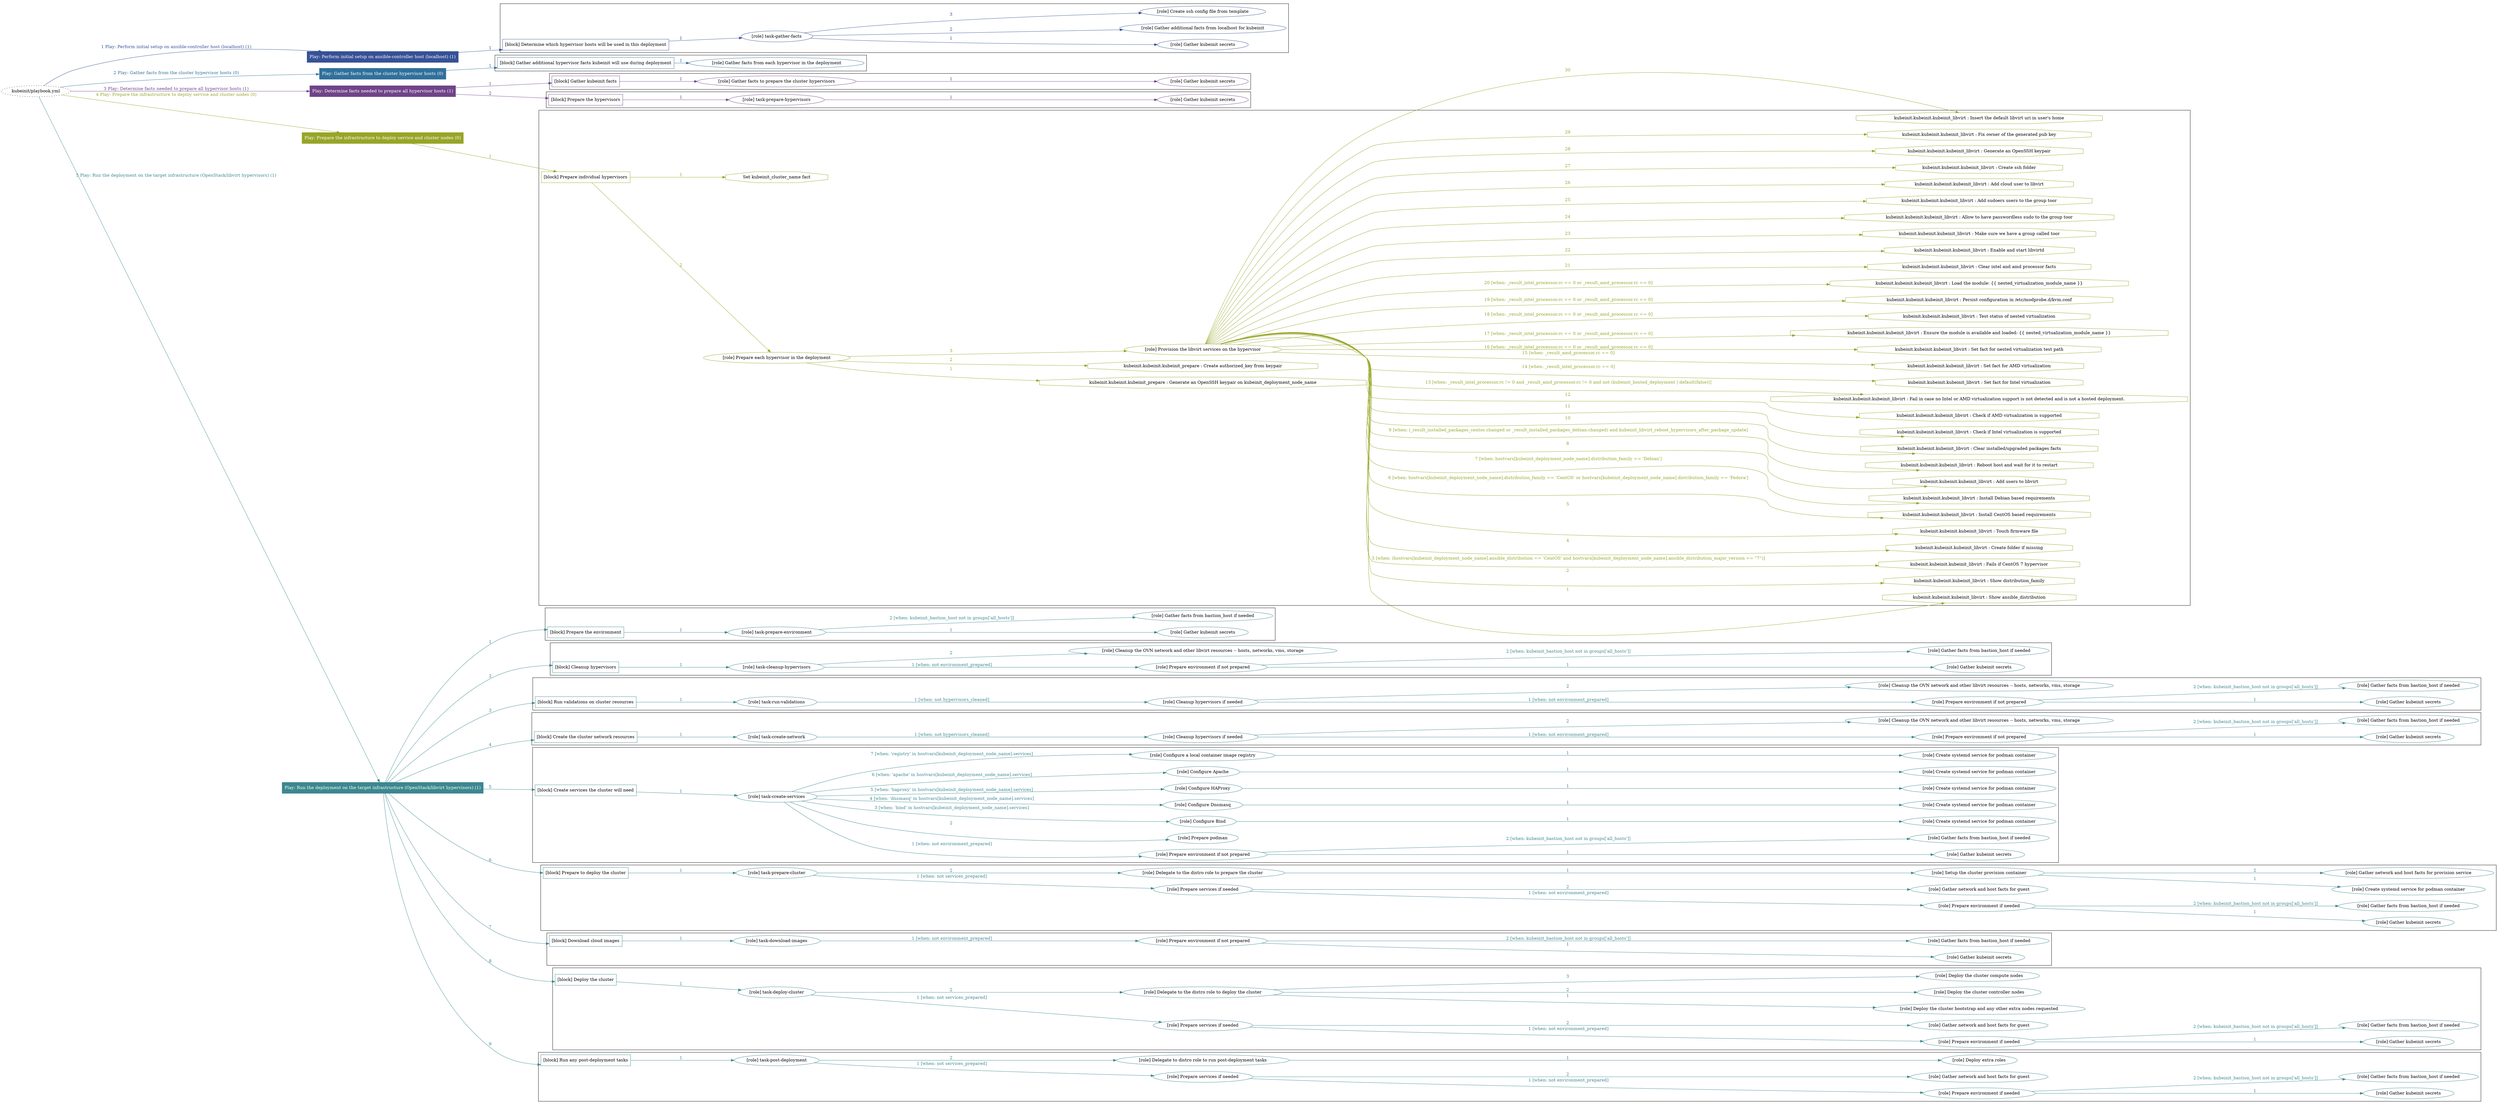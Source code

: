 digraph {
	graph [concentrate=true ordering=in rankdir=LR ratio=fill]
	edge [esep=5 sep=10]
	"kubeinit/playbook.yml" [URL="/home/runner/work/kubeinit/kubeinit/kubeinit/playbook.yml" id=playbook_717e304d style=dotted]
	"kubeinit/playbook.yml" -> play_77ba0eb3 [label="1 Play: Perform initial setup on ansible-controller host (localhost) (1)" color="#365196" fontcolor="#365196" id=edge_play_77ba0eb3 labeltooltip="1 Play: Perform initial setup on ansible-controller host (localhost) (1)" tooltip="1 Play: Perform initial setup on ansible-controller host (localhost) (1)"]
	subgraph "Play: Perform initial setup on ansible-controller host (localhost) (1)" {
		play_77ba0eb3 [label="Play: Perform initial setup on ansible-controller host (localhost) (1)" URL="/home/runner/work/kubeinit/kubeinit/kubeinit/playbook.yml" color="#365196" fontcolor="#ffffff" id=play_77ba0eb3 shape=box style=filled tooltip=localhost]
		play_77ba0eb3 -> block_b3d35eab [label=1 color="#365196" fontcolor="#365196" id=edge_block_b3d35eab labeltooltip=1 tooltip=1]
		subgraph cluster_block_b3d35eab {
			block_b3d35eab [label="[block] Determine which hypervisor hosts will be used in this deployment" URL="/home/runner/work/kubeinit/kubeinit/kubeinit/playbook.yml" color="#365196" id=block_b3d35eab labeltooltip="Determine which hypervisor hosts will be used in this deployment" shape=box tooltip="Determine which hypervisor hosts will be used in this deployment"]
			block_b3d35eab -> role_97e700ca [label="1 " color="#365196" fontcolor="#365196" id=edge_role_97e700ca labeltooltip="1 " tooltip="1 "]
			subgraph "task-gather-facts" {
				role_97e700ca [label="[role] task-gather-facts" URL="/home/runner/work/kubeinit/kubeinit/kubeinit/playbook.yml" color="#365196" id=role_97e700ca tooltip="task-gather-facts"]
				role_97e700ca -> role_704648b7 [label="1 " color="#365196" fontcolor="#365196" id=edge_role_704648b7 labeltooltip="1 " tooltip="1 "]
				subgraph "Gather kubeinit secrets" {
					role_704648b7 [label="[role] Gather kubeinit secrets" URL="/home/runner/.ansible/collections/ansible_collections/kubeinit/kubeinit/roles/kubeinit_prepare/tasks/build_hypervisors_group.yml" color="#365196" id=role_704648b7 tooltip="Gather kubeinit secrets"]
				}
				role_97e700ca -> role_21a1e16c [label="2 " color="#365196" fontcolor="#365196" id=edge_role_21a1e16c labeltooltip="2 " tooltip="2 "]
				subgraph "Gather additional facts from localhost for kubeinit" {
					role_21a1e16c [label="[role] Gather additional facts from localhost for kubeinit" URL="/home/runner/.ansible/collections/ansible_collections/kubeinit/kubeinit/roles/kubeinit_prepare/tasks/build_hypervisors_group.yml" color="#365196" id=role_21a1e16c tooltip="Gather additional facts from localhost for kubeinit"]
				}
				role_97e700ca -> role_c9d9c0ea [label="3 " color="#365196" fontcolor="#365196" id=edge_role_c9d9c0ea labeltooltip="3 " tooltip="3 "]
				subgraph "Create ssh config file from template" {
					role_c9d9c0ea [label="[role] Create ssh config file from template" URL="/home/runner/.ansible/collections/ansible_collections/kubeinit/kubeinit/roles/kubeinit_prepare/tasks/build_hypervisors_group.yml" color="#365196" id=role_c9d9c0ea tooltip="Create ssh config file from template"]
				}
			}
		}
	}
	"kubeinit/playbook.yml" -> play_b902119a [label="2 Play: Gather facts from the cluster hypervisor hosts (0)" color="#30709c" fontcolor="#30709c" id=edge_play_b902119a labeltooltip="2 Play: Gather facts from the cluster hypervisor hosts (0)" tooltip="2 Play: Gather facts from the cluster hypervisor hosts (0)"]
	subgraph "Play: Gather facts from the cluster hypervisor hosts (0)" {
		play_b902119a [label="Play: Gather facts from the cluster hypervisor hosts (0)" URL="/home/runner/work/kubeinit/kubeinit/kubeinit/playbook.yml" color="#30709c" fontcolor="#ffffff" id=play_b902119a shape=box style=filled tooltip="Play: Gather facts from the cluster hypervisor hosts (0)"]
		play_b902119a -> block_6502b94f [label=1 color="#30709c" fontcolor="#30709c" id=edge_block_6502b94f labeltooltip=1 tooltip=1]
		subgraph cluster_block_6502b94f {
			block_6502b94f [label="[block] Gather additional hypervisor facts kubeinit will use during deployment" URL="/home/runner/work/kubeinit/kubeinit/kubeinit/playbook.yml" color="#30709c" id=block_6502b94f labeltooltip="Gather additional hypervisor facts kubeinit will use during deployment" shape=box tooltip="Gather additional hypervisor facts kubeinit will use during deployment"]
			block_6502b94f -> role_cb4d4a22 [label="1 " color="#30709c" fontcolor="#30709c" id=edge_role_cb4d4a22 labeltooltip="1 " tooltip="1 "]
			subgraph "Gather facts from each hypervisor in the deployment" {
				role_cb4d4a22 [label="[role] Gather facts from each hypervisor in the deployment" URL="/home/runner/work/kubeinit/kubeinit/kubeinit/playbook.yml" color="#30709c" id=role_cb4d4a22 tooltip="Gather facts from each hypervisor in the deployment"]
			}
		}
	}
	"kubeinit/playbook.yml" -> play_5ce70be2 [label="3 Play: Determine facts needed to prepare all hypervisor hosts (1)" color="#704389" fontcolor="#704389" id=edge_play_5ce70be2 labeltooltip="3 Play: Determine facts needed to prepare all hypervisor hosts (1)" tooltip="3 Play: Determine facts needed to prepare all hypervisor hosts (1)"]
	subgraph "Play: Determine facts needed to prepare all hypervisor hosts (1)" {
		play_5ce70be2 [label="Play: Determine facts needed to prepare all hypervisor hosts (1)" URL="/home/runner/work/kubeinit/kubeinit/kubeinit/playbook.yml" color="#704389" fontcolor="#ffffff" id=play_5ce70be2 shape=box style=filled tooltip=localhost]
		play_5ce70be2 -> block_e21d1f26 [label=1 color="#704389" fontcolor="#704389" id=edge_block_e21d1f26 labeltooltip=1 tooltip=1]
		subgraph cluster_block_e21d1f26 {
			block_e21d1f26 [label="[block] Gather kubeinit facts" URL="/home/runner/work/kubeinit/kubeinit/kubeinit/playbook.yml" color="#704389" id=block_e21d1f26 labeltooltip="Gather kubeinit facts" shape=box tooltip="Gather kubeinit facts"]
			block_e21d1f26 -> role_234bb3b5 [label="1 " color="#704389" fontcolor="#704389" id=edge_role_234bb3b5 labeltooltip="1 " tooltip="1 "]
			subgraph "Gather facts to prepare the cluster hypervisors" {
				role_234bb3b5 [label="[role] Gather facts to prepare the cluster hypervisors" URL="/home/runner/work/kubeinit/kubeinit/kubeinit/playbook.yml" color="#704389" id=role_234bb3b5 tooltip="Gather facts to prepare the cluster hypervisors"]
				role_234bb3b5 -> role_4775a06f [label="1 " color="#704389" fontcolor="#704389" id=edge_role_4775a06f labeltooltip="1 " tooltip="1 "]
				subgraph "Gather kubeinit secrets" {
					role_4775a06f [label="[role] Gather kubeinit secrets" URL="/home/runner/.ansible/collections/ansible_collections/kubeinit/kubeinit/roles/kubeinit_prepare/tasks/gather_kubeinit_facts.yml" color="#704389" id=role_4775a06f tooltip="Gather kubeinit secrets"]
				}
			}
		}
		play_5ce70be2 -> block_7e83c64f [label=2 color="#704389" fontcolor="#704389" id=edge_block_7e83c64f labeltooltip=2 tooltip=2]
		subgraph cluster_block_7e83c64f {
			block_7e83c64f [label="[block] Prepare the hypervisors" URL="/home/runner/work/kubeinit/kubeinit/kubeinit/playbook.yml" color="#704389" id=block_7e83c64f labeltooltip="Prepare the hypervisors" shape=box tooltip="Prepare the hypervisors"]
			block_7e83c64f -> role_03e682ec [label="1 " color="#704389" fontcolor="#704389" id=edge_role_03e682ec labeltooltip="1 " tooltip="1 "]
			subgraph "task-prepare-hypervisors" {
				role_03e682ec [label="[role] task-prepare-hypervisors" URL="/home/runner/work/kubeinit/kubeinit/kubeinit/playbook.yml" color="#704389" id=role_03e682ec tooltip="task-prepare-hypervisors"]
				role_03e682ec -> role_c89d3cfe [label="1 " color="#704389" fontcolor="#704389" id=edge_role_c89d3cfe labeltooltip="1 " tooltip="1 "]
				subgraph "Gather kubeinit secrets" {
					role_c89d3cfe [label="[role] Gather kubeinit secrets" URL="/home/runner/.ansible/collections/ansible_collections/kubeinit/kubeinit/roles/kubeinit_prepare/tasks/gather_kubeinit_facts.yml" color="#704389" id=role_c89d3cfe tooltip="Gather kubeinit secrets"]
				}
			}
		}
	}
	"kubeinit/playbook.yml" -> play_5f48cf0c [label="4 Play: Prepare the infrastructure to deploy service and cluster nodes (0)" color="#97a527" fontcolor="#97a527" id=edge_play_5f48cf0c labeltooltip="4 Play: Prepare the infrastructure to deploy service and cluster nodes (0)" tooltip="4 Play: Prepare the infrastructure to deploy service and cluster nodes (0)"]
	subgraph "Play: Prepare the infrastructure to deploy service and cluster nodes (0)" {
		play_5f48cf0c [label="Play: Prepare the infrastructure to deploy service and cluster nodes (0)" URL="/home/runner/work/kubeinit/kubeinit/kubeinit/playbook.yml" color="#97a527" fontcolor="#ffffff" id=play_5f48cf0c shape=box style=filled tooltip="Play: Prepare the infrastructure to deploy service and cluster nodes (0)"]
		play_5f48cf0c -> block_f19c3ef5 [label=1 color="#97a527" fontcolor="#97a527" id=edge_block_f19c3ef5 labeltooltip=1 tooltip=1]
		subgraph cluster_block_f19c3ef5 {
			block_f19c3ef5 [label="[block] Prepare individual hypervisors" URL="/home/runner/work/kubeinit/kubeinit/kubeinit/playbook.yml" color="#97a527" id=block_f19c3ef5 labeltooltip="Prepare individual hypervisors" shape=box tooltip="Prepare individual hypervisors"]
			block_f19c3ef5 -> role_709d01b0 [label="2 " color="#97a527" fontcolor="#97a527" id=edge_role_709d01b0 labeltooltip="2 " tooltip="2 "]
			subgraph "Prepare each hypervisor in the deployment" {
				role_709d01b0 [label="[role] Prepare each hypervisor in the deployment" URL="/home/runner/work/kubeinit/kubeinit/kubeinit/playbook.yml" color="#97a527" id=role_709d01b0 tooltip="Prepare each hypervisor in the deployment"]
				task_6a0dc3e2 [label="kubeinit.kubeinit.kubeinit_prepare : Generate an OpenSSH keypair on kubeinit_deployment_node_name" URL="/home/runner/.ansible/collections/ansible_collections/kubeinit/kubeinit/roles/kubeinit_prepare/tasks/prepare_hypervisor.yml" color="#97a527" id=task_6a0dc3e2 shape=octagon tooltip="kubeinit.kubeinit.kubeinit_prepare : Generate an OpenSSH keypair on kubeinit_deployment_node_name"]
				role_709d01b0 -> task_6a0dc3e2 [label="1 " color="#97a527" fontcolor="#97a527" id=edge_task_6a0dc3e2 labeltooltip="1 " tooltip="1 "]
				task_4a365574 [label="kubeinit.kubeinit.kubeinit_prepare : Create authorized_key from keypair" URL="/home/runner/.ansible/collections/ansible_collections/kubeinit/kubeinit/roles/kubeinit_prepare/tasks/prepare_hypervisor.yml" color="#97a527" id=task_4a365574 shape=octagon tooltip="kubeinit.kubeinit.kubeinit_prepare : Create authorized_key from keypair"]
				role_709d01b0 -> task_4a365574 [label="2 " color="#97a527" fontcolor="#97a527" id=edge_task_4a365574 labeltooltip="2 " tooltip="2 "]
				role_709d01b0 -> role_2be415b3 [label="3 " color="#97a527" fontcolor="#97a527" id=edge_role_2be415b3 labeltooltip="3 " tooltip="3 "]
				subgraph "Provision the libvirt services on the hypervisor" {
					role_2be415b3 [label="[role] Provision the libvirt services on the hypervisor" URL="/home/runner/.ansible/collections/ansible_collections/kubeinit/kubeinit/roles/kubeinit_prepare/tasks/prepare_hypervisor.yml" color="#97a527" id=role_2be415b3 tooltip="Provision the libvirt services on the hypervisor"]
					task_ecef23b5 [label="kubeinit.kubeinit.kubeinit_libvirt : Show ansible_distribution" URL="/home/runner/.ansible/collections/ansible_collections/kubeinit/kubeinit/roles/kubeinit_libvirt/tasks/main.yml" color="#97a527" id=task_ecef23b5 shape=octagon tooltip="kubeinit.kubeinit.kubeinit_libvirt : Show ansible_distribution"]
					role_2be415b3 -> task_ecef23b5 [label="1 " color="#97a527" fontcolor="#97a527" id=edge_task_ecef23b5 labeltooltip="1 " tooltip="1 "]
					task_46bbc44d [label="kubeinit.kubeinit.kubeinit_libvirt : Show distribution_family" URL="/home/runner/.ansible/collections/ansible_collections/kubeinit/kubeinit/roles/kubeinit_libvirt/tasks/main.yml" color="#97a527" id=task_46bbc44d shape=octagon tooltip="kubeinit.kubeinit.kubeinit_libvirt : Show distribution_family"]
					role_2be415b3 -> task_46bbc44d [label="2 " color="#97a527" fontcolor="#97a527" id=edge_task_46bbc44d labeltooltip="2 " tooltip="2 "]
					task_775476a2 [label="kubeinit.kubeinit.kubeinit_libvirt : Fails if CentOS 7 hypervisor" URL="/home/runner/.ansible/collections/ansible_collections/kubeinit/kubeinit/roles/kubeinit_libvirt/tasks/main.yml" color="#97a527" id=task_775476a2 shape=octagon tooltip="kubeinit.kubeinit.kubeinit_libvirt : Fails if CentOS 7 hypervisor"]
					role_2be415b3 -> task_775476a2 [label="3 [when: (hostvars[kubeinit_deployment_node_name].ansible_distribution == 'CentOS' and hostvars[kubeinit_deployment_node_name].ansible_distribution_major_version == \"7\")]" color="#97a527" fontcolor="#97a527" id=edge_task_775476a2 labeltooltip="3 [when: (hostvars[kubeinit_deployment_node_name].ansible_distribution == 'CentOS' and hostvars[kubeinit_deployment_node_name].ansible_distribution_major_version == \"7\")]" tooltip="3 [when: (hostvars[kubeinit_deployment_node_name].ansible_distribution == 'CentOS' and hostvars[kubeinit_deployment_node_name].ansible_distribution_major_version == \"7\")]"]
					task_c710ad4c [label="kubeinit.kubeinit.kubeinit_libvirt : Create folder if missing" URL="/home/runner/.ansible/collections/ansible_collections/kubeinit/kubeinit/roles/kubeinit_libvirt/tasks/main.yml" color="#97a527" id=task_c710ad4c shape=octagon tooltip="kubeinit.kubeinit.kubeinit_libvirt : Create folder if missing"]
					role_2be415b3 -> task_c710ad4c [label="4 " color="#97a527" fontcolor="#97a527" id=edge_task_c710ad4c labeltooltip="4 " tooltip="4 "]
					task_89943889 [label="kubeinit.kubeinit.kubeinit_libvirt : Touch firmware file" URL="/home/runner/.ansible/collections/ansible_collections/kubeinit/kubeinit/roles/kubeinit_libvirt/tasks/main.yml" color="#97a527" id=task_89943889 shape=octagon tooltip="kubeinit.kubeinit.kubeinit_libvirt : Touch firmware file"]
					role_2be415b3 -> task_89943889 [label="5 " color="#97a527" fontcolor="#97a527" id=edge_task_89943889 labeltooltip="5 " tooltip="5 "]
					task_82f70c06 [label="kubeinit.kubeinit.kubeinit_libvirt : Install CentOS based requirements" URL="/home/runner/.ansible/collections/ansible_collections/kubeinit/kubeinit/roles/kubeinit_libvirt/tasks/main.yml" color="#97a527" id=task_82f70c06 shape=octagon tooltip="kubeinit.kubeinit.kubeinit_libvirt : Install CentOS based requirements"]
					role_2be415b3 -> task_82f70c06 [label="6 [when: hostvars[kubeinit_deployment_node_name].distribution_family == 'CentOS' or hostvars[kubeinit_deployment_node_name].distribution_family == 'Fedora']" color="#97a527" fontcolor="#97a527" id=edge_task_82f70c06 labeltooltip="6 [when: hostvars[kubeinit_deployment_node_name].distribution_family == 'CentOS' or hostvars[kubeinit_deployment_node_name].distribution_family == 'Fedora']" tooltip="6 [when: hostvars[kubeinit_deployment_node_name].distribution_family == 'CentOS' or hostvars[kubeinit_deployment_node_name].distribution_family == 'Fedora']"]
					task_0471c062 [label="kubeinit.kubeinit.kubeinit_libvirt : Install Debian based requirements" URL="/home/runner/.ansible/collections/ansible_collections/kubeinit/kubeinit/roles/kubeinit_libvirt/tasks/main.yml" color="#97a527" id=task_0471c062 shape=octagon tooltip="kubeinit.kubeinit.kubeinit_libvirt : Install Debian based requirements"]
					role_2be415b3 -> task_0471c062 [label="7 [when: hostvars[kubeinit_deployment_node_name].distribution_family == 'Debian']" color="#97a527" fontcolor="#97a527" id=edge_task_0471c062 labeltooltip="7 [when: hostvars[kubeinit_deployment_node_name].distribution_family == 'Debian']" tooltip="7 [when: hostvars[kubeinit_deployment_node_name].distribution_family == 'Debian']"]
					task_064b899b [label="kubeinit.kubeinit.kubeinit_libvirt : Add users to libvirt" URL="/home/runner/.ansible/collections/ansible_collections/kubeinit/kubeinit/roles/kubeinit_libvirt/tasks/main.yml" color="#97a527" id=task_064b899b shape=octagon tooltip="kubeinit.kubeinit.kubeinit_libvirt : Add users to libvirt"]
					role_2be415b3 -> task_064b899b [label="8 " color="#97a527" fontcolor="#97a527" id=edge_task_064b899b labeltooltip="8 " tooltip="8 "]
					task_40ea8405 [label="kubeinit.kubeinit.kubeinit_libvirt : Reboot host and wait for it to restart" URL="/home/runner/.ansible/collections/ansible_collections/kubeinit/kubeinit/roles/kubeinit_libvirt/tasks/main.yml" color="#97a527" id=task_40ea8405 shape=octagon tooltip="kubeinit.kubeinit.kubeinit_libvirt : Reboot host and wait for it to restart"]
					role_2be415b3 -> task_40ea8405 [label="9 [when: (_result_installed_packages_centos.changed or _result_installed_packages_debian.changed) and kubeinit_libvirt_reboot_hypervisors_after_package_update]" color="#97a527" fontcolor="#97a527" id=edge_task_40ea8405 labeltooltip="9 [when: (_result_installed_packages_centos.changed or _result_installed_packages_debian.changed) and kubeinit_libvirt_reboot_hypervisors_after_package_update]" tooltip="9 [when: (_result_installed_packages_centos.changed or _result_installed_packages_debian.changed) and kubeinit_libvirt_reboot_hypervisors_after_package_update]"]
					task_7dd552c6 [label="kubeinit.kubeinit.kubeinit_libvirt : Clear installed/upgraded packages facts" URL="/home/runner/.ansible/collections/ansible_collections/kubeinit/kubeinit/roles/kubeinit_libvirt/tasks/main.yml" color="#97a527" id=task_7dd552c6 shape=octagon tooltip="kubeinit.kubeinit.kubeinit_libvirt : Clear installed/upgraded packages facts"]
					role_2be415b3 -> task_7dd552c6 [label="10 " color="#97a527" fontcolor="#97a527" id=edge_task_7dd552c6 labeltooltip="10 " tooltip="10 "]
					task_97c665fc [label="kubeinit.kubeinit.kubeinit_libvirt : Check if Intel virtualization is supported" URL="/home/runner/.ansible/collections/ansible_collections/kubeinit/kubeinit/roles/kubeinit_libvirt/tasks/main.yml" color="#97a527" id=task_97c665fc shape=octagon tooltip="kubeinit.kubeinit.kubeinit_libvirt : Check if Intel virtualization is supported"]
					role_2be415b3 -> task_97c665fc [label="11 " color="#97a527" fontcolor="#97a527" id=edge_task_97c665fc labeltooltip="11 " tooltip="11 "]
					task_eada5f45 [label="kubeinit.kubeinit.kubeinit_libvirt : Check if AMD virtualization is supported" URL="/home/runner/.ansible/collections/ansible_collections/kubeinit/kubeinit/roles/kubeinit_libvirt/tasks/main.yml" color="#97a527" id=task_eada5f45 shape=octagon tooltip="kubeinit.kubeinit.kubeinit_libvirt : Check if AMD virtualization is supported"]
					role_2be415b3 -> task_eada5f45 [label="12 " color="#97a527" fontcolor="#97a527" id=edge_task_eada5f45 labeltooltip="12 " tooltip="12 "]
					task_e8049a99 [label="kubeinit.kubeinit.kubeinit_libvirt : Fail in case no Intel or AMD virtualization support is not detected and is not a hosted deployment." URL="/home/runner/.ansible/collections/ansible_collections/kubeinit/kubeinit/roles/kubeinit_libvirt/tasks/main.yml" color="#97a527" id=task_e8049a99 shape=octagon tooltip="kubeinit.kubeinit.kubeinit_libvirt : Fail in case no Intel or AMD virtualization support is not detected and is not a hosted deployment."]
					role_2be415b3 -> task_e8049a99 [label="13 [when: _result_intel_processor.rc != 0 and _result_amd_processor.rc != 0 and not (kubeinit_hosted_deployment | default(false))]" color="#97a527" fontcolor="#97a527" id=edge_task_e8049a99 labeltooltip="13 [when: _result_intel_processor.rc != 0 and _result_amd_processor.rc != 0 and not (kubeinit_hosted_deployment | default(false))]" tooltip="13 [when: _result_intel_processor.rc != 0 and _result_amd_processor.rc != 0 and not (kubeinit_hosted_deployment | default(false))]"]
					task_acd40098 [label="kubeinit.kubeinit.kubeinit_libvirt : Set fact for Intel virtualization" URL="/home/runner/.ansible/collections/ansible_collections/kubeinit/kubeinit/roles/kubeinit_libvirt/tasks/main.yml" color="#97a527" id=task_acd40098 shape=octagon tooltip="kubeinit.kubeinit.kubeinit_libvirt : Set fact for Intel virtualization"]
					role_2be415b3 -> task_acd40098 [label="14 [when: _result_intel_processor.rc == 0]" color="#97a527" fontcolor="#97a527" id=edge_task_acd40098 labeltooltip="14 [when: _result_intel_processor.rc == 0]" tooltip="14 [when: _result_intel_processor.rc == 0]"]
					task_1da020d5 [label="kubeinit.kubeinit.kubeinit_libvirt : Set fact for AMD virtualization" URL="/home/runner/.ansible/collections/ansible_collections/kubeinit/kubeinit/roles/kubeinit_libvirt/tasks/main.yml" color="#97a527" id=task_1da020d5 shape=octagon tooltip="kubeinit.kubeinit.kubeinit_libvirt : Set fact for AMD virtualization"]
					role_2be415b3 -> task_1da020d5 [label="15 [when: _result_amd_processor.rc == 0]" color="#97a527" fontcolor="#97a527" id=edge_task_1da020d5 labeltooltip="15 [when: _result_amd_processor.rc == 0]" tooltip="15 [when: _result_amd_processor.rc == 0]"]
					task_c9b208fa [label="kubeinit.kubeinit.kubeinit_libvirt : Set fact for nested virtualization test path" URL="/home/runner/.ansible/collections/ansible_collections/kubeinit/kubeinit/roles/kubeinit_libvirt/tasks/main.yml" color="#97a527" id=task_c9b208fa shape=octagon tooltip="kubeinit.kubeinit.kubeinit_libvirt : Set fact for nested virtualization test path"]
					role_2be415b3 -> task_c9b208fa [label="16 [when: _result_intel_processor.rc == 0 or _result_amd_processor.rc == 0]" color="#97a527" fontcolor="#97a527" id=edge_task_c9b208fa labeltooltip="16 [when: _result_intel_processor.rc == 0 or _result_amd_processor.rc == 0]" tooltip="16 [when: _result_intel_processor.rc == 0 or _result_amd_processor.rc == 0]"]
					task_d0bd2a57 [label="kubeinit.kubeinit.kubeinit_libvirt : Ensure the module is available and loaded: {{ nested_virtualization_module_name }}" URL="/home/runner/.ansible/collections/ansible_collections/kubeinit/kubeinit/roles/kubeinit_libvirt/tasks/main.yml" color="#97a527" id=task_d0bd2a57 shape=octagon tooltip="kubeinit.kubeinit.kubeinit_libvirt : Ensure the module is available and loaded: {{ nested_virtualization_module_name }}"]
					role_2be415b3 -> task_d0bd2a57 [label="17 [when: _result_intel_processor.rc == 0 or _result_amd_processor.rc == 0]" color="#97a527" fontcolor="#97a527" id=edge_task_d0bd2a57 labeltooltip="17 [when: _result_intel_processor.rc == 0 or _result_amd_processor.rc == 0]" tooltip="17 [when: _result_intel_processor.rc == 0 or _result_amd_processor.rc == 0]"]
					task_9f9a51c7 [label="kubeinit.kubeinit.kubeinit_libvirt : Test status of nested virtualization" URL="/home/runner/.ansible/collections/ansible_collections/kubeinit/kubeinit/roles/kubeinit_libvirt/tasks/main.yml" color="#97a527" id=task_9f9a51c7 shape=octagon tooltip="kubeinit.kubeinit.kubeinit_libvirt : Test status of nested virtualization"]
					role_2be415b3 -> task_9f9a51c7 [label="18 [when: _result_intel_processor.rc == 0 or _result_amd_processor.rc == 0]" color="#97a527" fontcolor="#97a527" id=edge_task_9f9a51c7 labeltooltip="18 [when: _result_intel_processor.rc == 0 or _result_amd_processor.rc == 0]" tooltip="18 [when: _result_intel_processor.rc == 0 or _result_amd_processor.rc == 0]"]
					task_43f67c39 [label="kubeinit.kubeinit.kubeinit_libvirt : Persist configuration in /etc/modprobe.d/kvm.conf" URL="/home/runner/.ansible/collections/ansible_collections/kubeinit/kubeinit/roles/kubeinit_libvirt/tasks/main.yml" color="#97a527" id=task_43f67c39 shape=octagon tooltip="kubeinit.kubeinit.kubeinit_libvirt : Persist configuration in /etc/modprobe.d/kvm.conf"]
					role_2be415b3 -> task_43f67c39 [label="19 [when: _result_intel_processor.rc == 0 or _result_amd_processor.rc == 0]" color="#97a527" fontcolor="#97a527" id=edge_task_43f67c39 labeltooltip="19 [when: _result_intel_processor.rc == 0 or _result_amd_processor.rc == 0]" tooltip="19 [when: _result_intel_processor.rc == 0 or _result_amd_processor.rc == 0]"]
					task_77517cc1 [label="kubeinit.kubeinit.kubeinit_libvirt : Load the module: {{ nested_virtualization_module_name }}" URL="/home/runner/.ansible/collections/ansible_collections/kubeinit/kubeinit/roles/kubeinit_libvirt/tasks/main.yml" color="#97a527" id=task_77517cc1 shape=octagon tooltip="kubeinit.kubeinit.kubeinit_libvirt : Load the module: {{ nested_virtualization_module_name }}"]
					role_2be415b3 -> task_77517cc1 [label="20 [when: _result_intel_processor.rc == 0 or _result_amd_processor.rc == 0]" color="#97a527" fontcolor="#97a527" id=edge_task_77517cc1 labeltooltip="20 [when: _result_intel_processor.rc == 0 or _result_amd_processor.rc == 0]" tooltip="20 [when: _result_intel_processor.rc == 0 or _result_amd_processor.rc == 0]"]
					task_e8eb1290 [label="kubeinit.kubeinit.kubeinit_libvirt : Clear intel and amd processor facts" URL="/home/runner/.ansible/collections/ansible_collections/kubeinit/kubeinit/roles/kubeinit_libvirt/tasks/main.yml" color="#97a527" id=task_e8eb1290 shape=octagon tooltip="kubeinit.kubeinit.kubeinit_libvirt : Clear intel and amd processor facts"]
					role_2be415b3 -> task_e8eb1290 [label="21 " color="#97a527" fontcolor="#97a527" id=edge_task_e8eb1290 labeltooltip="21 " tooltip="21 "]
					task_89bc4d7f [label="kubeinit.kubeinit.kubeinit_libvirt : Enable and start libvirtd" URL="/home/runner/.ansible/collections/ansible_collections/kubeinit/kubeinit/roles/kubeinit_libvirt/tasks/main.yml" color="#97a527" id=task_89bc4d7f shape=octagon tooltip="kubeinit.kubeinit.kubeinit_libvirt : Enable and start libvirtd"]
					role_2be415b3 -> task_89bc4d7f [label="22 " color="#97a527" fontcolor="#97a527" id=edge_task_89bc4d7f labeltooltip="22 " tooltip="22 "]
					task_1a189e31 [label="kubeinit.kubeinit.kubeinit_libvirt : Make sure we have a group called toor" URL="/home/runner/.ansible/collections/ansible_collections/kubeinit/kubeinit/roles/kubeinit_libvirt/tasks/60_create_cloud_user.yml" color="#97a527" id=task_1a189e31 shape=octagon tooltip="kubeinit.kubeinit.kubeinit_libvirt : Make sure we have a group called toor"]
					role_2be415b3 -> task_1a189e31 [label="23 " color="#97a527" fontcolor="#97a527" id=edge_task_1a189e31 labeltooltip="23 " tooltip="23 "]
					task_b4f5a0db [label="kubeinit.kubeinit.kubeinit_libvirt : Allow to have passwordless sudo to the group toor" URL="/home/runner/.ansible/collections/ansible_collections/kubeinit/kubeinit/roles/kubeinit_libvirt/tasks/60_create_cloud_user.yml" color="#97a527" id=task_b4f5a0db shape=octagon tooltip="kubeinit.kubeinit.kubeinit_libvirt : Allow to have passwordless sudo to the group toor"]
					role_2be415b3 -> task_b4f5a0db [label="24 " color="#97a527" fontcolor="#97a527" id=edge_task_b4f5a0db labeltooltip="24 " tooltip="24 "]
					task_173222d0 [label="kubeinit.kubeinit.kubeinit_libvirt : Add sudoers users to the group toor" URL="/home/runner/.ansible/collections/ansible_collections/kubeinit/kubeinit/roles/kubeinit_libvirt/tasks/60_create_cloud_user.yml" color="#97a527" id=task_173222d0 shape=octagon tooltip="kubeinit.kubeinit.kubeinit_libvirt : Add sudoers users to the group toor"]
					role_2be415b3 -> task_173222d0 [label="25 " color="#97a527" fontcolor="#97a527" id=edge_task_173222d0 labeltooltip="25 " tooltip="25 "]
					task_eaa240f6 [label="kubeinit.kubeinit.kubeinit_libvirt : Add cloud user to libvirt" URL="/home/runner/.ansible/collections/ansible_collections/kubeinit/kubeinit/roles/kubeinit_libvirt/tasks/60_create_cloud_user.yml" color="#97a527" id=task_eaa240f6 shape=octagon tooltip="kubeinit.kubeinit.kubeinit_libvirt : Add cloud user to libvirt"]
					role_2be415b3 -> task_eaa240f6 [label="26 " color="#97a527" fontcolor="#97a527" id=edge_task_eaa240f6 labeltooltip="26 " tooltip="26 "]
					task_3d37f600 [label="kubeinit.kubeinit.kubeinit_libvirt : Create ssh folder" URL="/home/runner/.ansible/collections/ansible_collections/kubeinit/kubeinit/roles/kubeinit_libvirt/tasks/60_create_cloud_user.yml" color="#97a527" id=task_3d37f600 shape=octagon tooltip="kubeinit.kubeinit.kubeinit_libvirt : Create ssh folder"]
					role_2be415b3 -> task_3d37f600 [label="27 " color="#97a527" fontcolor="#97a527" id=edge_task_3d37f600 labeltooltip="27 " tooltip="27 "]
					task_9c94b80a [label="kubeinit.kubeinit.kubeinit_libvirt : Generate an OpenSSH keypair" URL="/home/runner/.ansible/collections/ansible_collections/kubeinit/kubeinit/roles/kubeinit_libvirt/tasks/60_create_cloud_user.yml" color="#97a527" id=task_9c94b80a shape=octagon tooltip="kubeinit.kubeinit.kubeinit_libvirt : Generate an OpenSSH keypair"]
					role_2be415b3 -> task_9c94b80a [label="28 " color="#97a527" fontcolor="#97a527" id=edge_task_9c94b80a labeltooltip="28 " tooltip="28 "]
					task_1a721d58 [label="kubeinit.kubeinit.kubeinit_libvirt : Fix owner of the generated pub key" URL="/home/runner/.ansible/collections/ansible_collections/kubeinit/kubeinit/roles/kubeinit_libvirt/tasks/60_create_cloud_user.yml" color="#97a527" id=task_1a721d58 shape=octagon tooltip="kubeinit.kubeinit.kubeinit_libvirt : Fix owner of the generated pub key"]
					role_2be415b3 -> task_1a721d58 [label="29 " color="#97a527" fontcolor="#97a527" id=edge_task_1a721d58 labeltooltip="29 " tooltip="29 "]
					task_8d566e2f [label="kubeinit.kubeinit.kubeinit_libvirt : Insert the default libvirt uri in user's home" URL="/home/runner/.ansible/collections/ansible_collections/kubeinit/kubeinit/roles/kubeinit_libvirt/tasks/60_create_cloud_user.yml" color="#97a527" id=task_8d566e2f shape=octagon tooltip="kubeinit.kubeinit.kubeinit_libvirt : Insert the default libvirt uri in user's home"]
					role_2be415b3 -> task_8d566e2f [label="30 " color="#97a527" fontcolor="#97a527" id=edge_task_8d566e2f labeltooltip="30 " tooltip="30 "]
				}
			}
			task_b5e619dc [label="Set kubeinit_cluster_name fact" URL="/home/runner/work/kubeinit/kubeinit/kubeinit/playbook.yml" color="#97a527" id=task_b5e619dc shape=octagon tooltip="Set kubeinit_cluster_name fact"]
			block_f19c3ef5 -> task_b5e619dc [label="1 " color="#97a527" fontcolor="#97a527" id=edge_task_b5e619dc labeltooltip="1 " tooltip="1 "]
		}
	}
	"kubeinit/playbook.yml" -> play_f5f145ad [label="5 Play: Run the deployment on the target infrastructure (OpenStack/libvirt hypervisors) (1)" color="#3c8790" fontcolor="#3c8790" id=edge_play_f5f145ad labeltooltip="5 Play: Run the deployment on the target infrastructure (OpenStack/libvirt hypervisors) (1)" tooltip="5 Play: Run the deployment on the target infrastructure (OpenStack/libvirt hypervisors) (1)"]
	subgraph "Play: Run the deployment on the target infrastructure (OpenStack/libvirt hypervisors) (1)" {
		play_f5f145ad [label="Play: Run the deployment on the target infrastructure (OpenStack/libvirt hypervisors) (1)" URL="/home/runner/work/kubeinit/kubeinit/kubeinit/playbook.yml" color="#3c8790" fontcolor="#ffffff" id=play_f5f145ad shape=box style=filled tooltip=localhost]
		play_f5f145ad -> block_fc1081d9 [label=1 color="#3c8790" fontcolor="#3c8790" id=edge_block_fc1081d9 labeltooltip=1 tooltip=1]
		subgraph cluster_block_fc1081d9 {
			block_fc1081d9 [label="[block] Prepare the environment" URL="/home/runner/work/kubeinit/kubeinit/kubeinit/playbook.yml" color="#3c8790" id=block_fc1081d9 labeltooltip="Prepare the environment" shape=box tooltip="Prepare the environment"]
			block_fc1081d9 -> role_3f0899ce [label="1 " color="#3c8790" fontcolor="#3c8790" id=edge_role_3f0899ce labeltooltip="1 " tooltip="1 "]
			subgraph "task-prepare-environment" {
				role_3f0899ce [label="[role] task-prepare-environment" URL="/home/runner/work/kubeinit/kubeinit/kubeinit/playbook.yml" color="#3c8790" id=role_3f0899ce tooltip="task-prepare-environment"]
				role_3f0899ce -> role_d81ffd4d [label="1 " color="#3c8790" fontcolor="#3c8790" id=edge_role_d81ffd4d labeltooltip="1 " tooltip="1 "]
				subgraph "Gather kubeinit secrets" {
					role_d81ffd4d [label="[role] Gather kubeinit secrets" URL="/home/runner/.ansible/collections/ansible_collections/kubeinit/kubeinit/roles/kubeinit_prepare/tasks/gather_kubeinit_facts.yml" color="#3c8790" id=role_d81ffd4d tooltip="Gather kubeinit secrets"]
				}
				role_3f0899ce -> role_7cc27435 [label="2 [when: kubeinit_bastion_host not in groups['all_hosts']]" color="#3c8790" fontcolor="#3c8790" id=edge_role_7cc27435 labeltooltip="2 [when: kubeinit_bastion_host not in groups['all_hosts']]" tooltip="2 [when: kubeinit_bastion_host not in groups['all_hosts']]"]
				subgraph "Gather facts from bastion_host if needed" {
					role_7cc27435 [label="[role] Gather facts from bastion_host if needed" URL="/home/runner/.ansible/collections/ansible_collections/kubeinit/kubeinit/roles/kubeinit_prepare/tasks/main.yml" color="#3c8790" id=role_7cc27435 tooltip="Gather facts from bastion_host if needed"]
				}
			}
		}
		play_f5f145ad -> block_2f4bf6e3 [label=2 color="#3c8790" fontcolor="#3c8790" id=edge_block_2f4bf6e3 labeltooltip=2 tooltip=2]
		subgraph cluster_block_2f4bf6e3 {
			block_2f4bf6e3 [label="[block] Cleanup hypervisors" URL="/home/runner/work/kubeinit/kubeinit/kubeinit/playbook.yml" color="#3c8790" id=block_2f4bf6e3 labeltooltip="Cleanup hypervisors" shape=box tooltip="Cleanup hypervisors"]
			block_2f4bf6e3 -> role_dfa73da9 [label="1 " color="#3c8790" fontcolor="#3c8790" id=edge_role_dfa73da9 labeltooltip="1 " tooltip="1 "]
			subgraph "task-cleanup-hypervisors" {
				role_dfa73da9 [label="[role] task-cleanup-hypervisors" URL="/home/runner/work/kubeinit/kubeinit/kubeinit/playbook.yml" color="#3c8790" id=role_dfa73da9 tooltip="task-cleanup-hypervisors"]
				role_dfa73da9 -> role_1be9e64c [label="1 [when: not environment_prepared]" color="#3c8790" fontcolor="#3c8790" id=edge_role_1be9e64c labeltooltip="1 [when: not environment_prepared]" tooltip="1 [when: not environment_prepared]"]
				subgraph "Prepare environment if not prepared" {
					role_1be9e64c [label="[role] Prepare environment if not prepared" URL="/home/runner/.ansible/collections/ansible_collections/kubeinit/kubeinit/roles/kubeinit_libvirt/tasks/cleanup_hypervisors.yml" color="#3c8790" id=role_1be9e64c tooltip="Prepare environment if not prepared"]
					role_1be9e64c -> role_605b6989 [label="1 " color="#3c8790" fontcolor="#3c8790" id=edge_role_605b6989 labeltooltip="1 " tooltip="1 "]
					subgraph "Gather kubeinit secrets" {
						role_605b6989 [label="[role] Gather kubeinit secrets" URL="/home/runner/.ansible/collections/ansible_collections/kubeinit/kubeinit/roles/kubeinit_prepare/tasks/gather_kubeinit_facts.yml" color="#3c8790" id=role_605b6989 tooltip="Gather kubeinit secrets"]
					}
					role_1be9e64c -> role_118f79d1 [label="2 [when: kubeinit_bastion_host not in groups['all_hosts']]" color="#3c8790" fontcolor="#3c8790" id=edge_role_118f79d1 labeltooltip="2 [when: kubeinit_bastion_host not in groups['all_hosts']]" tooltip="2 [when: kubeinit_bastion_host not in groups['all_hosts']]"]
					subgraph "Gather facts from bastion_host if needed" {
						role_118f79d1 [label="[role] Gather facts from bastion_host if needed" URL="/home/runner/.ansible/collections/ansible_collections/kubeinit/kubeinit/roles/kubeinit_prepare/tasks/main.yml" color="#3c8790" id=role_118f79d1 tooltip="Gather facts from bastion_host if needed"]
					}
				}
				role_dfa73da9 -> role_20f6482e [label="2 " color="#3c8790" fontcolor="#3c8790" id=edge_role_20f6482e labeltooltip="2 " tooltip="2 "]
				subgraph "Cleanup the OVN network and other libvirt resources -- hosts, networks, vms, storage" {
					role_20f6482e [label="[role] Cleanup the OVN network and other libvirt resources -- hosts, networks, vms, storage" URL="/home/runner/.ansible/collections/ansible_collections/kubeinit/kubeinit/roles/kubeinit_libvirt/tasks/cleanup_hypervisors.yml" color="#3c8790" id=role_20f6482e tooltip="Cleanup the OVN network and other libvirt resources -- hosts, networks, vms, storage"]
				}
			}
		}
		play_f5f145ad -> block_e45ced06 [label=3 color="#3c8790" fontcolor="#3c8790" id=edge_block_e45ced06 labeltooltip=3 tooltip=3]
		subgraph cluster_block_e45ced06 {
			block_e45ced06 [label="[block] Run validations on cluster resources" URL="/home/runner/work/kubeinit/kubeinit/kubeinit/playbook.yml" color="#3c8790" id=block_e45ced06 labeltooltip="Run validations on cluster resources" shape=box tooltip="Run validations on cluster resources"]
			block_e45ced06 -> role_adf9bf52 [label="1 " color="#3c8790" fontcolor="#3c8790" id=edge_role_adf9bf52 labeltooltip="1 " tooltip="1 "]
			subgraph "task-run-validations" {
				role_adf9bf52 [label="[role] task-run-validations" URL="/home/runner/work/kubeinit/kubeinit/kubeinit/playbook.yml" color="#3c8790" id=role_adf9bf52 tooltip="task-run-validations"]
				role_adf9bf52 -> role_f3c8b639 [label="1 [when: not hypervisors_cleaned]" color="#3c8790" fontcolor="#3c8790" id=edge_role_f3c8b639 labeltooltip="1 [when: not hypervisors_cleaned]" tooltip="1 [when: not hypervisors_cleaned]"]
				subgraph "Cleanup hypervisors if needed" {
					role_f3c8b639 [label="[role] Cleanup hypervisors if needed" URL="/home/runner/.ansible/collections/ansible_collections/kubeinit/kubeinit/roles/kubeinit_validations/tasks/main.yml" color="#3c8790" id=role_f3c8b639 tooltip="Cleanup hypervisors if needed"]
					role_f3c8b639 -> role_ef6f1549 [label="1 [when: not environment_prepared]" color="#3c8790" fontcolor="#3c8790" id=edge_role_ef6f1549 labeltooltip="1 [when: not environment_prepared]" tooltip="1 [when: not environment_prepared]"]
					subgraph "Prepare environment if not prepared" {
						role_ef6f1549 [label="[role] Prepare environment if not prepared" URL="/home/runner/.ansible/collections/ansible_collections/kubeinit/kubeinit/roles/kubeinit_libvirt/tasks/cleanup_hypervisors.yml" color="#3c8790" id=role_ef6f1549 tooltip="Prepare environment if not prepared"]
						role_ef6f1549 -> role_4675a7bb [label="1 " color="#3c8790" fontcolor="#3c8790" id=edge_role_4675a7bb labeltooltip="1 " tooltip="1 "]
						subgraph "Gather kubeinit secrets" {
							role_4675a7bb [label="[role] Gather kubeinit secrets" URL="/home/runner/.ansible/collections/ansible_collections/kubeinit/kubeinit/roles/kubeinit_prepare/tasks/gather_kubeinit_facts.yml" color="#3c8790" id=role_4675a7bb tooltip="Gather kubeinit secrets"]
						}
						role_ef6f1549 -> role_26b01a20 [label="2 [when: kubeinit_bastion_host not in groups['all_hosts']]" color="#3c8790" fontcolor="#3c8790" id=edge_role_26b01a20 labeltooltip="2 [when: kubeinit_bastion_host not in groups['all_hosts']]" tooltip="2 [when: kubeinit_bastion_host not in groups['all_hosts']]"]
						subgraph "Gather facts from bastion_host if needed" {
							role_26b01a20 [label="[role] Gather facts from bastion_host if needed" URL="/home/runner/.ansible/collections/ansible_collections/kubeinit/kubeinit/roles/kubeinit_prepare/tasks/main.yml" color="#3c8790" id=role_26b01a20 tooltip="Gather facts from bastion_host if needed"]
						}
					}
					role_f3c8b639 -> role_1313b78f [label="2 " color="#3c8790" fontcolor="#3c8790" id=edge_role_1313b78f labeltooltip="2 " tooltip="2 "]
					subgraph "Cleanup the OVN network and other libvirt resources -- hosts, networks, vms, storage" {
						role_1313b78f [label="[role] Cleanup the OVN network and other libvirt resources -- hosts, networks, vms, storage" URL="/home/runner/.ansible/collections/ansible_collections/kubeinit/kubeinit/roles/kubeinit_libvirt/tasks/cleanup_hypervisors.yml" color="#3c8790" id=role_1313b78f tooltip="Cleanup the OVN network and other libvirt resources -- hosts, networks, vms, storage"]
					}
				}
			}
		}
		play_f5f145ad -> block_75800d29 [label=4 color="#3c8790" fontcolor="#3c8790" id=edge_block_75800d29 labeltooltip=4 tooltip=4]
		subgraph cluster_block_75800d29 {
			block_75800d29 [label="[block] Create the cluster network resources" URL="/home/runner/work/kubeinit/kubeinit/kubeinit/playbook.yml" color="#3c8790" id=block_75800d29 labeltooltip="Create the cluster network resources" shape=box tooltip="Create the cluster network resources"]
			block_75800d29 -> role_c987f72a [label="1 " color="#3c8790" fontcolor="#3c8790" id=edge_role_c987f72a labeltooltip="1 " tooltip="1 "]
			subgraph "task-create-network" {
				role_c987f72a [label="[role] task-create-network" URL="/home/runner/work/kubeinit/kubeinit/kubeinit/playbook.yml" color="#3c8790" id=role_c987f72a tooltip="task-create-network"]
				role_c987f72a -> role_a674ed6a [label="1 [when: not hypervisors_cleaned]" color="#3c8790" fontcolor="#3c8790" id=edge_role_a674ed6a labeltooltip="1 [when: not hypervisors_cleaned]" tooltip="1 [when: not hypervisors_cleaned]"]
				subgraph "Cleanup hypervisors if needed" {
					role_a674ed6a [label="[role] Cleanup hypervisors if needed" URL="/home/runner/.ansible/collections/ansible_collections/kubeinit/kubeinit/roles/kubeinit_libvirt/tasks/create_network.yml" color="#3c8790" id=role_a674ed6a tooltip="Cleanup hypervisors if needed"]
					role_a674ed6a -> role_302ea57a [label="1 [when: not environment_prepared]" color="#3c8790" fontcolor="#3c8790" id=edge_role_302ea57a labeltooltip="1 [when: not environment_prepared]" tooltip="1 [when: not environment_prepared]"]
					subgraph "Prepare environment if not prepared" {
						role_302ea57a [label="[role] Prepare environment if not prepared" URL="/home/runner/.ansible/collections/ansible_collections/kubeinit/kubeinit/roles/kubeinit_libvirt/tasks/cleanup_hypervisors.yml" color="#3c8790" id=role_302ea57a tooltip="Prepare environment if not prepared"]
						role_302ea57a -> role_bdfd1ca7 [label="1 " color="#3c8790" fontcolor="#3c8790" id=edge_role_bdfd1ca7 labeltooltip="1 " tooltip="1 "]
						subgraph "Gather kubeinit secrets" {
							role_bdfd1ca7 [label="[role] Gather kubeinit secrets" URL="/home/runner/.ansible/collections/ansible_collections/kubeinit/kubeinit/roles/kubeinit_prepare/tasks/gather_kubeinit_facts.yml" color="#3c8790" id=role_bdfd1ca7 tooltip="Gather kubeinit secrets"]
						}
						role_302ea57a -> role_e1714215 [label="2 [when: kubeinit_bastion_host not in groups['all_hosts']]" color="#3c8790" fontcolor="#3c8790" id=edge_role_e1714215 labeltooltip="2 [when: kubeinit_bastion_host not in groups['all_hosts']]" tooltip="2 [when: kubeinit_bastion_host not in groups['all_hosts']]"]
						subgraph "Gather facts from bastion_host if needed" {
							role_e1714215 [label="[role] Gather facts from bastion_host if needed" URL="/home/runner/.ansible/collections/ansible_collections/kubeinit/kubeinit/roles/kubeinit_prepare/tasks/main.yml" color="#3c8790" id=role_e1714215 tooltip="Gather facts from bastion_host if needed"]
						}
					}
					role_a674ed6a -> role_85a53426 [label="2 " color="#3c8790" fontcolor="#3c8790" id=edge_role_85a53426 labeltooltip="2 " tooltip="2 "]
					subgraph "Cleanup the OVN network and other libvirt resources -- hosts, networks, vms, storage" {
						role_85a53426 [label="[role] Cleanup the OVN network and other libvirt resources -- hosts, networks, vms, storage" URL="/home/runner/.ansible/collections/ansible_collections/kubeinit/kubeinit/roles/kubeinit_libvirt/tasks/cleanup_hypervisors.yml" color="#3c8790" id=role_85a53426 tooltip="Cleanup the OVN network and other libvirt resources -- hosts, networks, vms, storage"]
					}
				}
			}
		}
		play_f5f145ad -> block_53fafcdc [label=5 color="#3c8790" fontcolor="#3c8790" id=edge_block_53fafcdc labeltooltip=5 tooltip=5]
		subgraph cluster_block_53fafcdc {
			block_53fafcdc [label="[block] Create services the cluster will need" URL="/home/runner/work/kubeinit/kubeinit/kubeinit/playbook.yml" color="#3c8790" id=block_53fafcdc labeltooltip="Create services the cluster will need" shape=box tooltip="Create services the cluster will need"]
			block_53fafcdc -> role_0e98afb4 [label="1 " color="#3c8790" fontcolor="#3c8790" id=edge_role_0e98afb4 labeltooltip="1 " tooltip="1 "]
			subgraph "task-create-services" {
				role_0e98afb4 [label="[role] task-create-services" URL="/home/runner/work/kubeinit/kubeinit/kubeinit/playbook.yml" color="#3c8790" id=role_0e98afb4 tooltip="task-create-services"]
				role_0e98afb4 -> role_57eae16f [label="1 [when: not environment_prepared]" color="#3c8790" fontcolor="#3c8790" id=edge_role_57eae16f labeltooltip="1 [when: not environment_prepared]" tooltip="1 [when: not environment_prepared]"]
				subgraph "Prepare environment if not prepared" {
					role_57eae16f [label="[role] Prepare environment if not prepared" URL="/home/runner/.ansible/collections/ansible_collections/kubeinit/kubeinit/roles/kubeinit_services/tasks/main.yml" color="#3c8790" id=role_57eae16f tooltip="Prepare environment if not prepared"]
					role_57eae16f -> role_a518741e [label="1 " color="#3c8790" fontcolor="#3c8790" id=edge_role_a518741e labeltooltip="1 " tooltip="1 "]
					subgraph "Gather kubeinit secrets" {
						role_a518741e [label="[role] Gather kubeinit secrets" URL="/home/runner/.ansible/collections/ansible_collections/kubeinit/kubeinit/roles/kubeinit_prepare/tasks/gather_kubeinit_facts.yml" color="#3c8790" id=role_a518741e tooltip="Gather kubeinit secrets"]
					}
					role_57eae16f -> role_36b28f7d [label="2 [when: kubeinit_bastion_host not in groups['all_hosts']]" color="#3c8790" fontcolor="#3c8790" id=edge_role_36b28f7d labeltooltip="2 [when: kubeinit_bastion_host not in groups['all_hosts']]" tooltip="2 [when: kubeinit_bastion_host not in groups['all_hosts']]"]
					subgraph "Gather facts from bastion_host if needed" {
						role_36b28f7d [label="[role] Gather facts from bastion_host if needed" URL="/home/runner/.ansible/collections/ansible_collections/kubeinit/kubeinit/roles/kubeinit_prepare/tasks/main.yml" color="#3c8790" id=role_36b28f7d tooltip="Gather facts from bastion_host if needed"]
					}
				}
				role_0e98afb4 -> role_62d19417 [label="2 " color="#3c8790" fontcolor="#3c8790" id=edge_role_62d19417 labeltooltip="2 " tooltip="2 "]
				subgraph "Prepare podman" {
					role_62d19417 [label="[role] Prepare podman" URL="/home/runner/.ansible/collections/ansible_collections/kubeinit/kubeinit/roles/kubeinit_services/tasks/00_create_service_pod.yml" color="#3c8790" id=role_62d19417 tooltip="Prepare podman"]
				}
				role_0e98afb4 -> role_dba83c83 [label="3 [when: 'bind' in hostvars[kubeinit_deployment_node_name].services]" color="#3c8790" fontcolor="#3c8790" id=edge_role_dba83c83 labeltooltip="3 [when: 'bind' in hostvars[kubeinit_deployment_node_name].services]" tooltip="3 [when: 'bind' in hostvars[kubeinit_deployment_node_name].services]"]
				subgraph "Configure Bind" {
					role_dba83c83 [label="[role] Configure Bind" URL="/home/runner/.ansible/collections/ansible_collections/kubeinit/kubeinit/roles/kubeinit_services/tasks/start_services_containers.yml" color="#3c8790" id=role_dba83c83 tooltip="Configure Bind"]
					role_dba83c83 -> role_12add3d4 [label="1 " color="#3c8790" fontcolor="#3c8790" id=edge_role_12add3d4 labeltooltip="1 " tooltip="1 "]
					subgraph "Create systemd service for podman container" {
						role_12add3d4 [label="[role] Create systemd service for podman container" URL="/home/runner/.ansible/collections/ansible_collections/kubeinit/kubeinit/roles/kubeinit_bind/tasks/main.yml" color="#3c8790" id=role_12add3d4 tooltip="Create systemd service for podman container"]
					}
				}
				role_0e98afb4 -> role_2263cd80 [label="4 [when: 'dnsmasq' in hostvars[kubeinit_deployment_node_name].services]" color="#3c8790" fontcolor="#3c8790" id=edge_role_2263cd80 labeltooltip="4 [when: 'dnsmasq' in hostvars[kubeinit_deployment_node_name].services]" tooltip="4 [when: 'dnsmasq' in hostvars[kubeinit_deployment_node_name].services]"]
				subgraph "Configure Dnsmasq" {
					role_2263cd80 [label="[role] Configure Dnsmasq" URL="/home/runner/.ansible/collections/ansible_collections/kubeinit/kubeinit/roles/kubeinit_services/tasks/start_services_containers.yml" color="#3c8790" id=role_2263cd80 tooltip="Configure Dnsmasq"]
					role_2263cd80 -> role_1b1fc94d [label="1 " color="#3c8790" fontcolor="#3c8790" id=edge_role_1b1fc94d labeltooltip="1 " tooltip="1 "]
					subgraph "Create systemd service for podman container" {
						role_1b1fc94d [label="[role] Create systemd service for podman container" URL="/home/runner/.ansible/collections/ansible_collections/kubeinit/kubeinit/roles/kubeinit_dnsmasq/tasks/main.yml" color="#3c8790" id=role_1b1fc94d tooltip="Create systemd service for podman container"]
					}
				}
				role_0e98afb4 -> role_e0115977 [label="5 [when: 'haproxy' in hostvars[kubeinit_deployment_node_name].services]" color="#3c8790" fontcolor="#3c8790" id=edge_role_e0115977 labeltooltip="5 [when: 'haproxy' in hostvars[kubeinit_deployment_node_name].services]" tooltip="5 [when: 'haproxy' in hostvars[kubeinit_deployment_node_name].services]"]
				subgraph "Configure HAProxy" {
					role_e0115977 [label="[role] Configure HAProxy" URL="/home/runner/.ansible/collections/ansible_collections/kubeinit/kubeinit/roles/kubeinit_services/tasks/start_services_containers.yml" color="#3c8790" id=role_e0115977 tooltip="Configure HAProxy"]
					role_e0115977 -> role_4b064180 [label="1 " color="#3c8790" fontcolor="#3c8790" id=edge_role_4b064180 labeltooltip="1 " tooltip="1 "]
					subgraph "Create systemd service for podman container" {
						role_4b064180 [label="[role] Create systemd service for podman container" URL="/home/runner/.ansible/collections/ansible_collections/kubeinit/kubeinit/roles/kubeinit_haproxy/tasks/main.yml" color="#3c8790" id=role_4b064180 tooltip="Create systemd service for podman container"]
					}
				}
				role_0e98afb4 -> role_80afd4bb [label="6 [when: 'apache' in hostvars[kubeinit_deployment_node_name].services]" color="#3c8790" fontcolor="#3c8790" id=edge_role_80afd4bb labeltooltip="6 [when: 'apache' in hostvars[kubeinit_deployment_node_name].services]" tooltip="6 [when: 'apache' in hostvars[kubeinit_deployment_node_name].services]"]
				subgraph "Configure Apache" {
					role_80afd4bb [label="[role] Configure Apache" URL="/home/runner/.ansible/collections/ansible_collections/kubeinit/kubeinit/roles/kubeinit_services/tasks/start_services_containers.yml" color="#3c8790" id=role_80afd4bb tooltip="Configure Apache"]
					role_80afd4bb -> role_58c0a679 [label="1 " color="#3c8790" fontcolor="#3c8790" id=edge_role_58c0a679 labeltooltip="1 " tooltip="1 "]
					subgraph "Create systemd service for podman container" {
						role_58c0a679 [label="[role] Create systemd service for podman container" URL="/home/runner/.ansible/collections/ansible_collections/kubeinit/kubeinit/roles/kubeinit_apache/tasks/main.yml" color="#3c8790" id=role_58c0a679 tooltip="Create systemd service for podman container"]
					}
				}
				role_0e98afb4 -> role_83475314 [label="7 [when: 'registry' in hostvars[kubeinit_deployment_node_name].services]" color="#3c8790" fontcolor="#3c8790" id=edge_role_83475314 labeltooltip="7 [when: 'registry' in hostvars[kubeinit_deployment_node_name].services]" tooltip="7 [when: 'registry' in hostvars[kubeinit_deployment_node_name].services]"]
				subgraph "Configure a local container image registry" {
					role_83475314 [label="[role] Configure a local container image registry" URL="/home/runner/.ansible/collections/ansible_collections/kubeinit/kubeinit/roles/kubeinit_services/tasks/start_services_containers.yml" color="#3c8790" id=role_83475314 tooltip="Configure a local container image registry"]
					role_83475314 -> role_5866c8b0 [label="1 " color="#3c8790" fontcolor="#3c8790" id=edge_role_5866c8b0 labeltooltip="1 " tooltip="1 "]
					subgraph "Create systemd service for podman container" {
						role_5866c8b0 [label="[role] Create systemd service for podman container" URL="/home/runner/.ansible/collections/ansible_collections/kubeinit/kubeinit/roles/kubeinit_registry/tasks/main.yml" color="#3c8790" id=role_5866c8b0 tooltip="Create systemd service for podman container"]
					}
				}
			}
		}
		play_f5f145ad -> block_853f5970 [label=6 color="#3c8790" fontcolor="#3c8790" id=edge_block_853f5970 labeltooltip=6 tooltip=6]
		subgraph cluster_block_853f5970 {
			block_853f5970 [label="[block] Prepare to deploy the cluster" URL="/home/runner/work/kubeinit/kubeinit/kubeinit/playbook.yml" color="#3c8790" id=block_853f5970 labeltooltip="Prepare to deploy the cluster" shape=box tooltip="Prepare to deploy the cluster"]
			block_853f5970 -> role_ad77c0a8 [label="1 " color="#3c8790" fontcolor="#3c8790" id=edge_role_ad77c0a8 labeltooltip="1 " tooltip="1 "]
			subgraph "task-prepare-cluster" {
				role_ad77c0a8 [label="[role] task-prepare-cluster" URL="/home/runner/work/kubeinit/kubeinit/kubeinit/playbook.yml" color="#3c8790" id=role_ad77c0a8 tooltip="task-prepare-cluster"]
				role_ad77c0a8 -> role_fa8f8448 [label="1 [when: not services_prepared]" color="#3c8790" fontcolor="#3c8790" id=edge_role_fa8f8448 labeltooltip="1 [when: not services_prepared]" tooltip="1 [when: not services_prepared]"]
				subgraph "Prepare services if needed" {
					role_fa8f8448 [label="[role] Prepare services if needed" URL="/home/runner/.ansible/collections/ansible_collections/kubeinit/kubeinit/roles/kubeinit_prepare/tasks/prepare_cluster.yml" color="#3c8790" id=role_fa8f8448 tooltip="Prepare services if needed"]
					role_fa8f8448 -> role_4bc2db4f [label="1 [when: not environment_prepared]" color="#3c8790" fontcolor="#3c8790" id=edge_role_4bc2db4f labeltooltip="1 [when: not environment_prepared]" tooltip="1 [when: not environment_prepared]"]
					subgraph "Prepare environment if needed" {
						role_4bc2db4f [label="[role] Prepare environment if needed" URL="/home/runner/.ansible/collections/ansible_collections/kubeinit/kubeinit/roles/kubeinit_services/tasks/prepare_services.yml" color="#3c8790" id=role_4bc2db4f tooltip="Prepare environment if needed"]
						role_4bc2db4f -> role_8249e043 [label="1 " color="#3c8790" fontcolor="#3c8790" id=edge_role_8249e043 labeltooltip="1 " tooltip="1 "]
						subgraph "Gather kubeinit secrets" {
							role_8249e043 [label="[role] Gather kubeinit secrets" URL="/home/runner/.ansible/collections/ansible_collections/kubeinit/kubeinit/roles/kubeinit_prepare/tasks/gather_kubeinit_facts.yml" color="#3c8790" id=role_8249e043 tooltip="Gather kubeinit secrets"]
						}
						role_4bc2db4f -> role_bdec0189 [label="2 [when: kubeinit_bastion_host not in groups['all_hosts']]" color="#3c8790" fontcolor="#3c8790" id=edge_role_bdec0189 labeltooltip="2 [when: kubeinit_bastion_host not in groups['all_hosts']]" tooltip="2 [when: kubeinit_bastion_host not in groups['all_hosts']]"]
						subgraph "Gather facts from bastion_host if needed" {
							role_bdec0189 [label="[role] Gather facts from bastion_host if needed" URL="/home/runner/.ansible/collections/ansible_collections/kubeinit/kubeinit/roles/kubeinit_prepare/tasks/main.yml" color="#3c8790" id=role_bdec0189 tooltip="Gather facts from bastion_host if needed"]
						}
					}
					role_fa8f8448 -> role_4a102af5 [label="2 " color="#3c8790" fontcolor="#3c8790" id=edge_role_4a102af5 labeltooltip="2 " tooltip="2 "]
					subgraph "Gather network and host facts for guest" {
						role_4a102af5 [label="[role] Gather network and host facts for guest" URL="/home/runner/.ansible/collections/ansible_collections/kubeinit/kubeinit/roles/kubeinit_services/tasks/prepare_services.yml" color="#3c8790" id=role_4a102af5 tooltip="Gather network and host facts for guest"]
					}
				}
				role_ad77c0a8 -> role_85e19c42 [label="2 " color="#3c8790" fontcolor="#3c8790" id=edge_role_85e19c42 labeltooltip="2 " tooltip="2 "]
				subgraph "Delegate to the distro role to prepare the cluster" {
					role_85e19c42 [label="[role] Delegate to the distro role to prepare the cluster" URL="/home/runner/.ansible/collections/ansible_collections/kubeinit/kubeinit/roles/kubeinit_prepare/tasks/prepare_cluster.yml" color="#3c8790" id=role_85e19c42 tooltip="Delegate to the distro role to prepare the cluster"]
					role_85e19c42 -> role_caba9e0b [label="1 " color="#3c8790" fontcolor="#3c8790" id=edge_role_caba9e0b labeltooltip="1 " tooltip="1 "]
					subgraph "Setup the cluster provision container" {
						role_caba9e0b [label="[role] Setup the cluster provision container" URL="/home/runner/.ansible/collections/ansible_collections/kubeinit/kubeinit/roles/kubeinit_openshift/tasks/prepare_cluster.yml" color="#3c8790" id=role_caba9e0b tooltip="Setup the cluster provision container"]
						role_caba9e0b -> role_68398226 [label="1 " color="#3c8790" fontcolor="#3c8790" id=edge_role_68398226 labeltooltip="1 " tooltip="1 "]
						subgraph "Create systemd service for podman container" {
							role_68398226 [label="[role] Create systemd service for podman container" URL="/home/runner/.ansible/collections/ansible_collections/kubeinit/kubeinit/roles/kubeinit_services/tasks/create_provision_container.yml" color="#3c8790" id=role_68398226 tooltip="Create systemd service for podman container"]
						}
						role_caba9e0b -> role_32632856 [label="2 " color="#3c8790" fontcolor="#3c8790" id=edge_role_32632856 labeltooltip="2 " tooltip="2 "]
						subgraph "Gather network and host facts for provision service" {
							role_32632856 [label="[role] Gather network and host facts for provision service" URL="/home/runner/.ansible/collections/ansible_collections/kubeinit/kubeinit/roles/kubeinit_services/tasks/create_provision_container.yml" color="#3c8790" id=role_32632856 tooltip="Gather network and host facts for provision service"]
						}
					}
				}
			}
		}
		play_f5f145ad -> block_a58cbaa9 [label=7 color="#3c8790" fontcolor="#3c8790" id=edge_block_a58cbaa9 labeltooltip=7 tooltip=7]
		subgraph cluster_block_a58cbaa9 {
			block_a58cbaa9 [label="[block] Download cloud images" URL="/home/runner/work/kubeinit/kubeinit/kubeinit/playbook.yml" color="#3c8790" id=block_a58cbaa9 labeltooltip="Download cloud images" shape=box tooltip="Download cloud images"]
			block_a58cbaa9 -> role_0b0ce689 [label="1 " color="#3c8790" fontcolor="#3c8790" id=edge_role_0b0ce689 labeltooltip="1 " tooltip="1 "]
			subgraph "task-download-images" {
				role_0b0ce689 [label="[role] task-download-images" URL="/home/runner/work/kubeinit/kubeinit/kubeinit/playbook.yml" color="#3c8790" id=role_0b0ce689 tooltip="task-download-images"]
				role_0b0ce689 -> role_120ff560 [label="1 [when: not environment_prepared]" color="#3c8790" fontcolor="#3c8790" id=edge_role_120ff560 labeltooltip="1 [when: not environment_prepared]" tooltip="1 [when: not environment_prepared]"]
				subgraph "Prepare environment if not prepared" {
					role_120ff560 [label="[role] Prepare environment if not prepared" URL="/home/runner/.ansible/collections/ansible_collections/kubeinit/kubeinit/roles/kubeinit_libvirt/tasks/download_cloud_images.yml" color="#3c8790" id=role_120ff560 tooltip="Prepare environment if not prepared"]
					role_120ff560 -> role_09a2e844 [label="1 " color="#3c8790" fontcolor="#3c8790" id=edge_role_09a2e844 labeltooltip="1 " tooltip="1 "]
					subgraph "Gather kubeinit secrets" {
						role_09a2e844 [label="[role] Gather kubeinit secrets" URL="/home/runner/.ansible/collections/ansible_collections/kubeinit/kubeinit/roles/kubeinit_prepare/tasks/gather_kubeinit_facts.yml" color="#3c8790" id=role_09a2e844 tooltip="Gather kubeinit secrets"]
					}
					role_120ff560 -> role_76a1e285 [label="2 [when: kubeinit_bastion_host not in groups['all_hosts']]" color="#3c8790" fontcolor="#3c8790" id=edge_role_76a1e285 labeltooltip="2 [when: kubeinit_bastion_host not in groups['all_hosts']]" tooltip="2 [when: kubeinit_bastion_host not in groups['all_hosts']]"]
					subgraph "Gather facts from bastion_host if needed" {
						role_76a1e285 [label="[role] Gather facts from bastion_host if needed" URL="/home/runner/.ansible/collections/ansible_collections/kubeinit/kubeinit/roles/kubeinit_prepare/tasks/main.yml" color="#3c8790" id=role_76a1e285 tooltip="Gather facts from bastion_host if needed"]
					}
				}
			}
		}
		play_f5f145ad -> block_3cb5c48a [label=8 color="#3c8790" fontcolor="#3c8790" id=edge_block_3cb5c48a labeltooltip=8 tooltip=8]
		subgraph cluster_block_3cb5c48a {
			block_3cb5c48a [label="[block] Deploy the cluster" URL="/home/runner/work/kubeinit/kubeinit/kubeinit/playbook.yml" color="#3c8790" id=block_3cb5c48a labeltooltip="Deploy the cluster" shape=box tooltip="Deploy the cluster"]
			block_3cb5c48a -> role_db02d79b [label="1 " color="#3c8790" fontcolor="#3c8790" id=edge_role_db02d79b labeltooltip="1 " tooltip="1 "]
			subgraph "task-deploy-cluster" {
				role_db02d79b [label="[role] task-deploy-cluster" URL="/home/runner/work/kubeinit/kubeinit/kubeinit/playbook.yml" color="#3c8790" id=role_db02d79b tooltip="task-deploy-cluster"]
				role_db02d79b -> role_9f8fbb40 [label="1 [when: not services_prepared]" color="#3c8790" fontcolor="#3c8790" id=edge_role_9f8fbb40 labeltooltip="1 [when: not services_prepared]" tooltip="1 [when: not services_prepared]"]
				subgraph "Prepare services if needed" {
					role_9f8fbb40 [label="[role] Prepare services if needed" URL="/home/runner/.ansible/collections/ansible_collections/kubeinit/kubeinit/roles/kubeinit_prepare/tasks/deploy_cluster.yml" color="#3c8790" id=role_9f8fbb40 tooltip="Prepare services if needed"]
					role_9f8fbb40 -> role_4f4247ba [label="1 [when: not environment_prepared]" color="#3c8790" fontcolor="#3c8790" id=edge_role_4f4247ba labeltooltip="1 [when: not environment_prepared]" tooltip="1 [when: not environment_prepared]"]
					subgraph "Prepare environment if needed" {
						role_4f4247ba [label="[role] Prepare environment if needed" URL="/home/runner/.ansible/collections/ansible_collections/kubeinit/kubeinit/roles/kubeinit_services/tasks/prepare_services.yml" color="#3c8790" id=role_4f4247ba tooltip="Prepare environment if needed"]
						role_4f4247ba -> role_5fbd14ec [label="1 " color="#3c8790" fontcolor="#3c8790" id=edge_role_5fbd14ec labeltooltip="1 " tooltip="1 "]
						subgraph "Gather kubeinit secrets" {
							role_5fbd14ec [label="[role] Gather kubeinit secrets" URL="/home/runner/.ansible/collections/ansible_collections/kubeinit/kubeinit/roles/kubeinit_prepare/tasks/gather_kubeinit_facts.yml" color="#3c8790" id=role_5fbd14ec tooltip="Gather kubeinit secrets"]
						}
						role_4f4247ba -> role_72ddb080 [label="2 [when: kubeinit_bastion_host not in groups['all_hosts']]" color="#3c8790" fontcolor="#3c8790" id=edge_role_72ddb080 labeltooltip="2 [when: kubeinit_bastion_host not in groups['all_hosts']]" tooltip="2 [when: kubeinit_bastion_host not in groups['all_hosts']]"]
						subgraph "Gather facts from bastion_host if needed" {
							role_72ddb080 [label="[role] Gather facts from bastion_host if needed" URL="/home/runner/.ansible/collections/ansible_collections/kubeinit/kubeinit/roles/kubeinit_prepare/tasks/main.yml" color="#3c8790" id=role_72ddb080 tooltip="Gather facts from bastion_host if needed"]
						}
					}
					role_9f8fbb40 -> role_4c8b6b99 [label="2 " color="#3c8790" fontcolor="#3c8790" id=edge_role_4c8b6b99 labeltooltip="2 " tooltip="2 "]
					subgraph "Gather network and host facts for guest" {
						role_4c8b6b99 [label="[role] Gather network and host facts for guest" URL="/home/runner/.ansible/collections/ansible_collections/kubeinit/kubeinit/roles/kubeinit_services/tasks/prepare_services.yml" color="#3c8790" id=role_4c8b6b99 tooltip="Gather network and host facts for guest"]
					}
				}
				role_db02d79b -> role_1258e4e8 [label="2 " color="#3c8790" fontcolor="#3c8790" id=edge_role_1258e4e8 labeltooltip="2 " tooltip="2 "]
				subgraph "Delegate to the distro role to deploy the cluster" {
					role_1258e4e8 [label="[role] Delegate to the distro role to deploy the cluster" URL="/home/runner/.ansible/collections/ansible_collections/kubeinit/kubeinit/roles/kubeinit_prepare/tasks/deploy_cluster.yml" color="#3c8790" id=role_1258e4e8 tooltip="Delegate to the distro role to deploy the cluster"]
					role_1258e4e8 -> role_08bbb0d3 [label="1 " color="#3c8790" fontcolor="#3c8790" id=edge_role_08bbb0d3 labeltooltip="1 " tooltip="1 "]
					subgraph "Deploy the cluster bootstrap and any other extra nodes requested" {
						role_08bbb0d3 [label="[role] Deploy the cluster bootstrap and any other extra nodes requested" URL="/home/runner/.ansible/collections/ansible_collections/kubeinit/kubeinit/roles/kubeinit_openshift/tasks/main.yml" color="#3c8790" id=role_08bbb0d3 tooltip="Deploy the cluster bootstrap and any other extra nodes requested"]
					}
					role_1258e4e8 -> role_973ff92e [label="2 " color="#3c8790" fontcolor="#3c8790" id=edge_role_973ff92e labeltooltip="2 " tooltip="2 "]
					subgraph "Deploy the cluster controller nodes" {
						role_973ff92e [label="[role] Deploy the cluster controller nodes" URL="/home/runner/.ansible/collections/ansible_collections/kubeinit/kubeinit/roles/kubeinit_openshift/tasks/main.yml" color="#3c8790" id=role_973ff92e tooltip="Deploy the cluster controller nodes"]
					}
					role_1258e4e8 -> role_3f2eb9fb [label="3 " color="#3c8790" fontcolor="#3c8790" id=edge_role_3f2eb9fb labeltooltip="3 " tooltip="3 "]
					subgraph "Deploy the cluster compute nodes" {
						role_3f2eb9fb [label="[role] Deploy the cluster compute nodes" URL="/home/runner/.ansible/collections/ansible_collections/kubeinit/kubeinit/roles/kubeinit_openshift/tasks/main.yml" color="#3c8790" id=role_3f2eb9fb tooltip="Deploy the cluster compute nodes"]
					}
				}
			}
		}
		play_f5f145ad -> block_80954523 [label=9 color="#3c8790" fontcolor="#3c8790" id=edge_block_80954523 labeltooltip=9 tooltip=9]
		subgraph cluster_block_80954523 {
			block_80954523 [label="[block] Run any post-deployment tasks" URL="/home/runner/work/kubeinit/kubeinit/kubeinit/playbook.yml" color="#3c8790" id=block_80954523 labeltooltip="Run any post-deployment tasks" shape=box tooltip="Run any post-deployment tasks"]
			block_80954523 -> role_119e6a0f [label="1 " color="#3c8790" fontcolor="#3c8790" id=edge_role_119e6a0f labeltooltip="1 " tooltip="1 "]
			subgraph "task-post-deployment" {
				role_119e6a0f [label="[role] task-post-deployment" URL="/home/runner/work/kubeinit/kubeinit/kubeinit/playbook.yml" color="#3c8790" id=role_119e6a0f tooltip="task-post-deployment"]
				role_119e6a0f -> role_90cc914c [label="1 [when: not services_prepared]" color="#3c8790" fontcolor="#3c8790" id=edge_role_90cc914c labeltooltip="1 [when: not services_prepared]" tooltip="1 [when: not services_prepared]"]
				subgraph "Prepare services if needed" {
					role_90cc914c [label="[role] Prepare services if needed" URL="/home/runner/.ansible/collections/ansible_collections/kubeinit/kubeinit/roles/kubeinit_prepare/tasks/post_deployment.yml" color="#3c8790" id=role_90cc914c tooltip="Prepare services if needed"]
					role_90cc914c -> role_c513679e [label="1 [when: not environment_prepared]" color="#3c8790" fontcolor="#3c8790" id=edge_role_c513679e labeltooltip="1 [when: not environment_prepared]" tooltip="1 [when: not environment_prepared]"]
					subgraph "Prepare environment if needed" {
						role_c513679e [label="[role] Prepare environment if needed" URL="/home/runner/.ansible/collections/ansible_collections/kubeinit/kubeinit/roles/kubeinit_services/tasks/prepare_services.yml" color="#3c8790" id=role_c513679e tooltip="Prepare environment if needed"]
						role_c513679e -> role_60d77517 [label="1 " color="#3c8790" fontcolor="#3c8790" id=edge_role_60d77517 labeltooltip="1 " tooltip="1 "]
						subgraph "Gather kubeinit secrets" {
							role_60d77517 [label="[role] Gather kubeinit secrets" URL="/home/runner/.ansible/collections/ansible_collections/kubeinit/kubeinit/roles/kubeinit_prepare/tasks/gather_kubeinit_facts.yml" color="#3c8790" id=role_60d77517 tooltip="Gather kubeinit secrets"]
						}
						role_c513679e -> role_f467188a [label="2 [when: kubeinit_bastion_host not in groups['all_hosts']]" color="#3c8790" fontcolor="#3c8790" id=edge_role_f467188a labeltooltip="2 [when: kubeinit_bastion_host not in groups['all_hosts']]" tooltip="2 [when: kubeinit_bastion_host not in groups['all_hosts']]"]
						subgraph "Gather facts from bastion_host if needed" {
							role_f467188a [label="[role] Gather facts from bastion_host if needed" URL="/home/runner/.ansible/collections/ansible_collections/kubeinit/kubeinit/roles/kubeinit_prepare/tasks/main.yml" color="#3c8790" id=role_f467188a tooltip="Gather facts from bastion_host if needed"]
						}
					}
					role_90cc914c -> role_d86e42b1 [label="2 " color="#3c8790" fontcolor="#3c8790" id=edge_role_d86e42b1 labeltooltip="2 " tooltip="2 "]
					subgraph "Gather network and host facts for guest" {
						role_d86e42b1 [label="[role] Gather network and host facts for guest" URL="/home/runner/.ansible/collections/ansible_collections/kubeinit/kubeinit/roles/kubeinit_services/tasks/prepare_services.yml" color="#3c8790" id=role_d86e42b1 tooltip="Gather network and host facts for guest"]
					}
				}
				role_119e6a0f -> role_c7e1926d [label="2 " color="#3c8790" fontcolor="#3c8790" id=edge_role_c7e1926d labeltooltip="2 " tooltip="2 "]
				subgraph "Delegate to distro role to run post-deployment tasks" {
					role_c7e1926d [label="[role] Delegate to distro role to run post-deployment tasks" URL="/home/runner/.ansible/collections/ansible_collections/kubeinit/kubeinit/roles/kubeinit_prepare/tasks/post_deployment.yml" color="#3c8790" id=role_c7e1926d tooltip="Delegate to distro role to run post-deployment tasks"]
					role_c7e1926d -> role_f6cf8782 [label="1 " color="#3c8790" fontcolor="#3c8790" id=edge_role_f6cf8782 labeltooltip="1 " tooltip="1 "]
					subgraph "Deploy extra roles" {
						role_f6cf8782 [label="[role] Deploy extra roles" URL="/home/runner/.ansible/collections/ansible_collections/kubeinit/kubeinit/roles/kubeinit_openshift/tasks/post_deployment_tasks.yml" color="#3c8790" id=role_f6cf8782 tooltip="Deploy extra roles"]
					}
				}
			}
		}
	}
}

